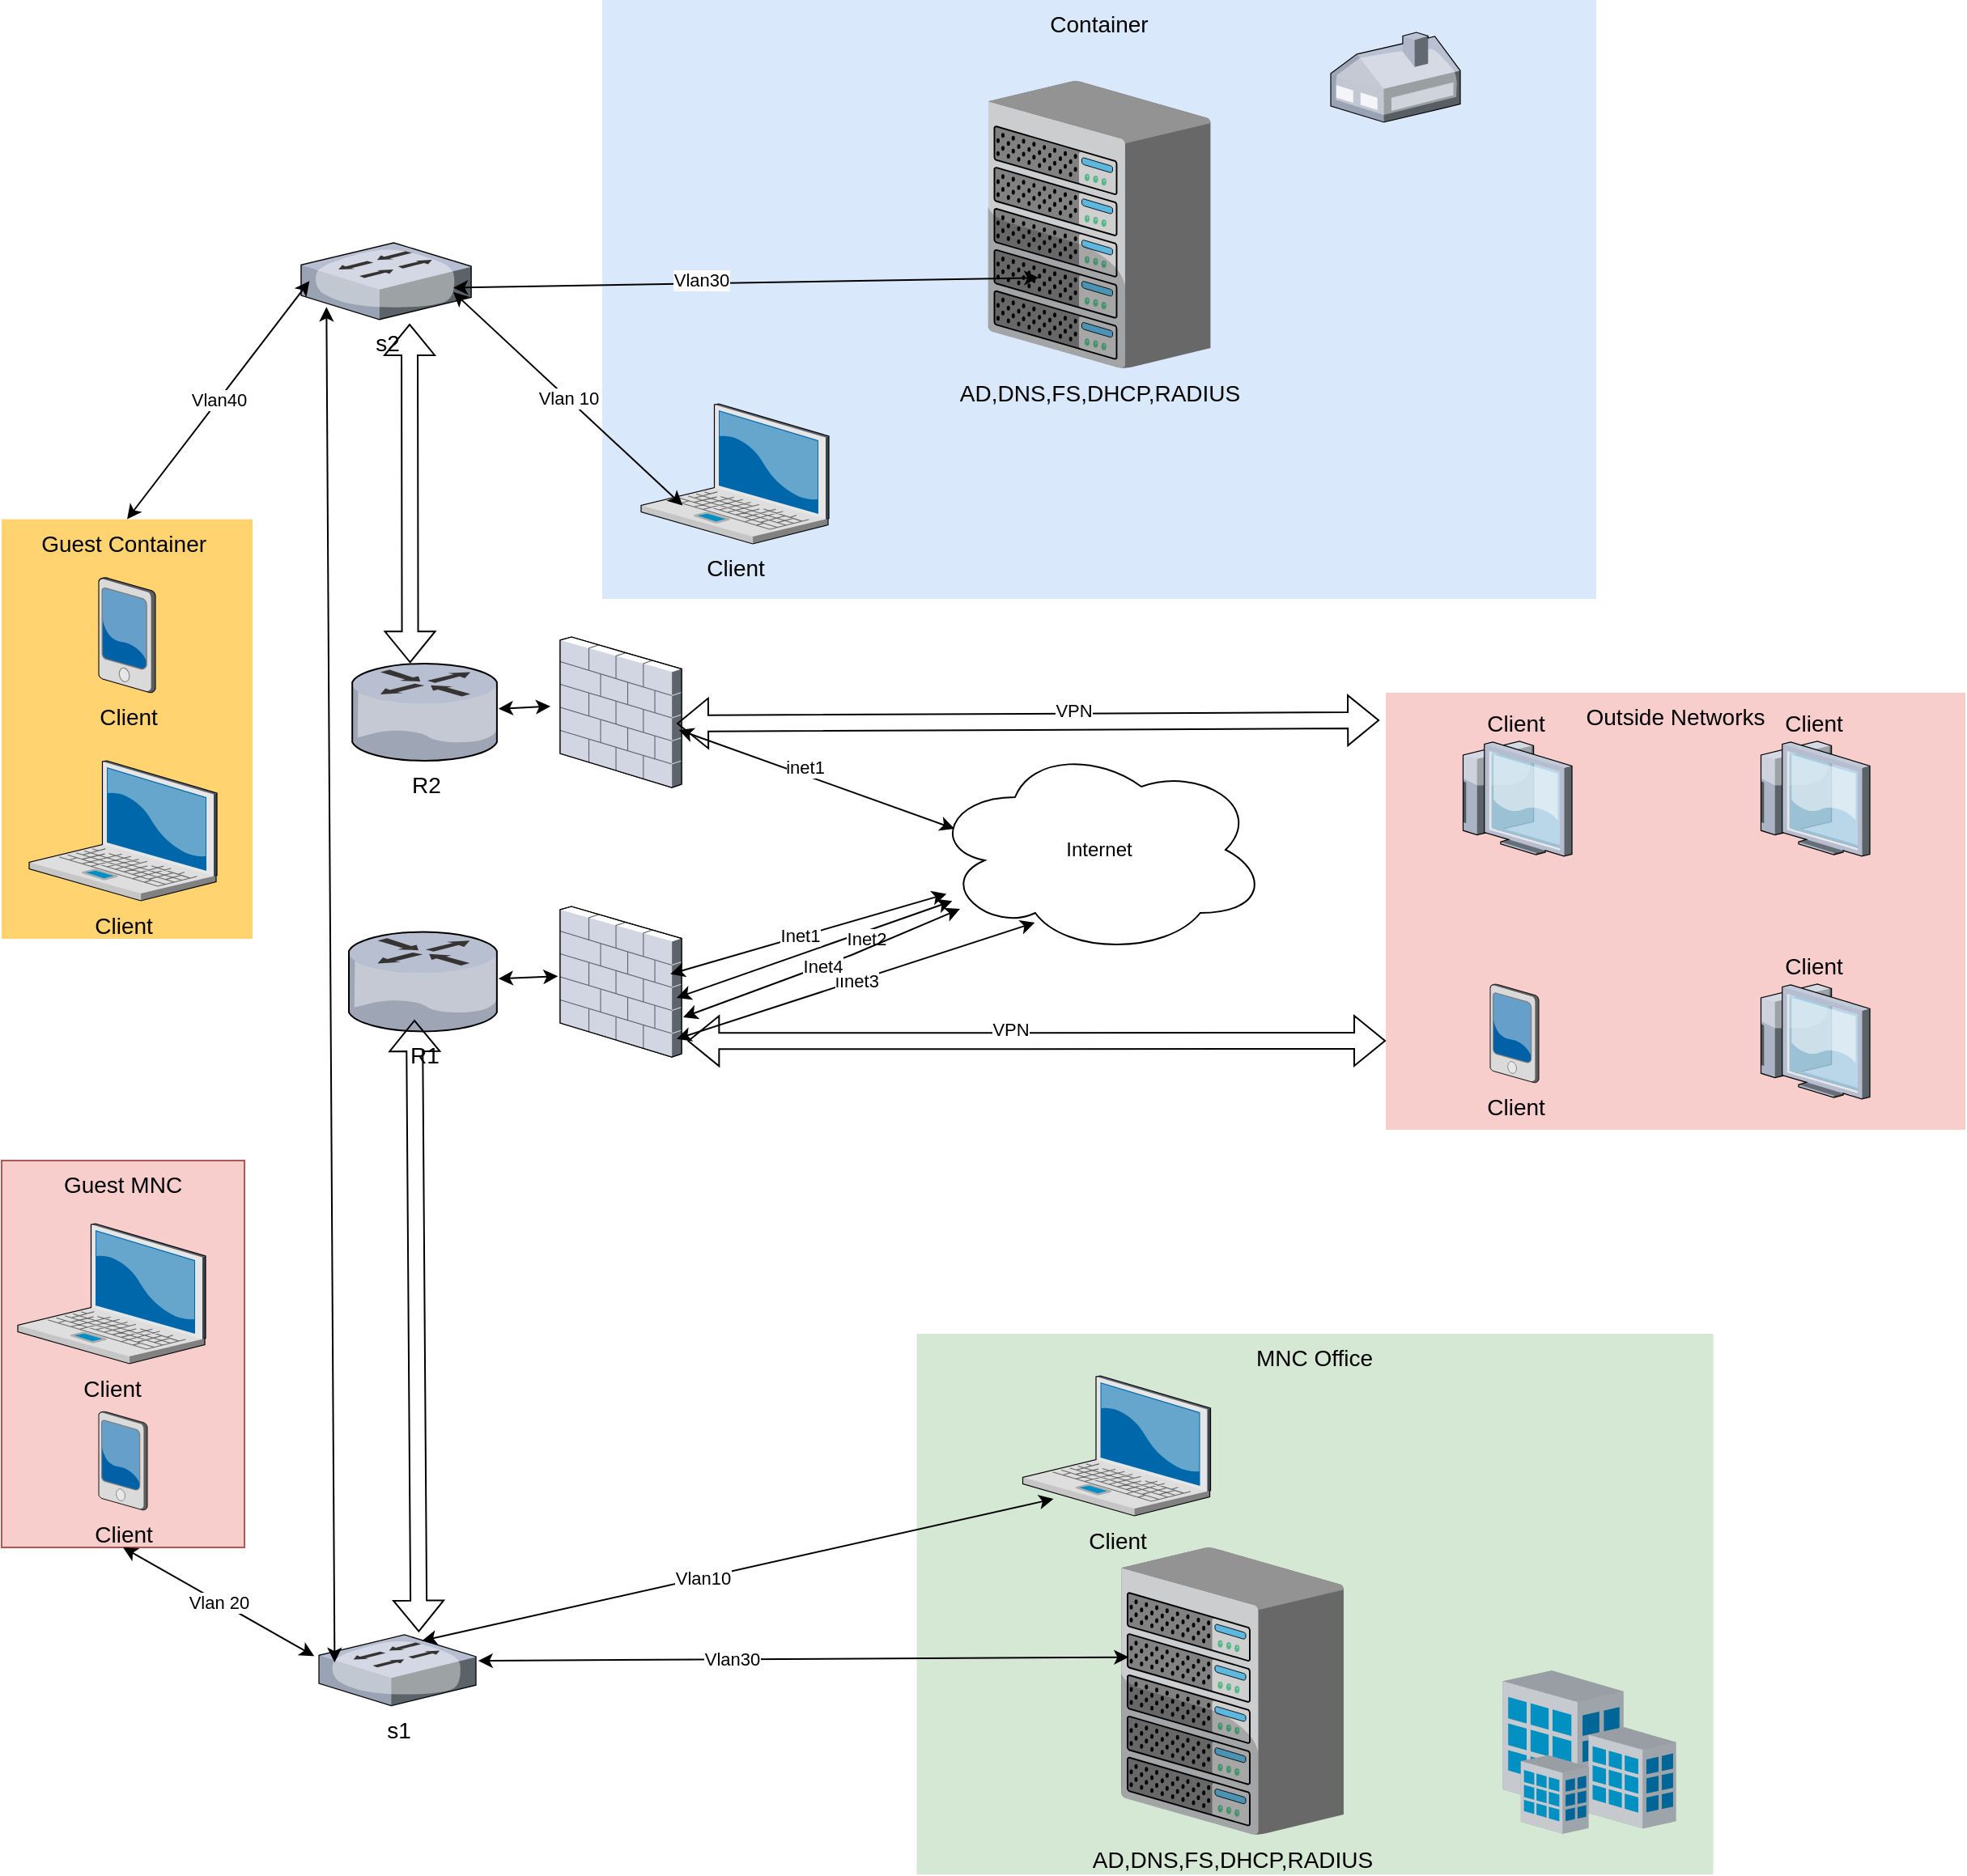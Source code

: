 <mxfile version="20.0.4" type="github">
  <diagram id="_-JrjZ2dv5hbRWvAeERj" name="Страница 1">
    <mxGraphModel dx="1357" dy="845" grid="1" gridSize="10" guides="1" tooltips="1" connect="1" arrows="1" fold="1" page="1" pageScale="1" pageWidth="827" pageHeight="1169" math="0" shadow="0">
      <root>
        <mxCell id="0" />
        <mxCell id="1" parent="0" />
        <mxCell id="vsuYrxshnyL55VWC4-Kn-1" value="R2" style="verticalLabelPosition=bottom;aspect=fixed;html=1;verticalAlign=top;strokeColor=none;shape=mxgraph.citrix.router;fillColor=#66B2FF;gradientColor=#0066CC;fontSize=14;" vertex="1" parent="1">
          <mxGeometry x="381.5" y="430" width="90.41" height="60" as="geometry" />
        </mxCell>
        <mxCell id="vsuYrxshnyL55VWC4-Kn-2" value="MNC Office" style="whiteSpace=wrap;html=1;fillColor=#d5e8d4;fontSize=14;strokeColor=none;verticalAlign=top;" vertex="1" parent="1">
          <mxGeometry x="730.25" y="844" width="492" height="334" as="geometry" />
        </mxCell>
        <mxCell id="vsuYrxshnyL55VWC4-Kn-3" value="AD,DNS,FS,DHCP,RADIUS" style="verticalLabelPosition=bottom;aspect=fixed;html=1;verticalAlign=top;strokeColor=none;shape=mxgraph.citrix.chassis;fillColor=#66B2FF;gradientColor=#0066CC;fontSize=14;" vertex="1" parent="1">
          <mxGeometry x="856.5" y="976" width="137.5" height="177.5" as="geometry" />
        </mxCell>
        <mxCell id="vsuYrxshnyL55VWC4-Kn-6" value="" style="verticalLabelPosition=bottom;aspect=fixed;html=1;verticalAlign=top;strokeColor=none;shape=mxgraph.citrix.site;fillColor=#66B2FF;gradientColor=#0066CC;fontSize=14;" vertex="1" parent="1">
          <mxGeometry x="1092.25" y="1052" width="107" height="101" as="geometry" />
        </mxCell>
        <mxCell id="vsuYrxshnyL55VWC4-Kn-7" value="Outside Networks" style="whiteSpace=wrap;html=1;fillColor=#f8cecc;fontSize=14;strokeColor=none;verticalAlign=top;" vertex="1" parent="1">
          <mxGeometry x="1020" y="447.96" width="358" height="270" as="geometry" />
        </mxCell>
        <mxCell id="vsuYrxshnyL55VWC4-Kn-12" value="Client" style="verticalLabelPosition=top;aspect=fixed;html=1;verticalAlign=bottom;strokeColor=none;shape=mxgraph.citrix.thin_client;fillColor=#66B2FF;gradientColor=#0066CC;fontSize=14;labelPosition=center;align=center;" vertex="1" parent="1">
          <mxGeometry x="1248" y="627.96" width="71" height="71" as="geometry" />
        </mxCell>
        <mxCell id="vsuYrxshnyL55VWC4-Kn-13" value="Client" style="verticalLabelPosition=top;aspect=fixed;html=1;verticalAlign=bottom;strokeColor=none;shape=mxgraph.citrix.thin_client;fillColor=#66B2FF;gradientColor=#0066CC;fontSize=14;labelPosition=center;align=center;" vertex="1" parent="1">
          <mxGeometry x="1248" y="477.96" width="71" height="71" as="geometry" />
        </mxCell>
        <mxCell id="vsuYrxshnyL55VWC4-Kn-14" value="Client" style="verticalLabelPosition=top;aspect=fixed;html=1;verticalAlign=bottom;strokeColor=none;shape=mxgraph.citrix.thin_client;fillColor=#66B2FF;gradientColor=#0066CC;fontSize=14;labelPosition=center;align=center;" vertex="1" parent="1">
          <mxGeometry x="1064" y="477.96" width="71" height="71" as="geometry" />
        </mxCell>
        <mxCell id="vsuYrxshnyL55VWC4-Kn-15" value="Container" style="whiteSpace=wrap;html=1;fillColor=#dae8fc;fontSize=14;strokeColor=none;verticalAlign=top;" vertex="1" parent="1">
          <mxGeometry x="536" y="20" width="614" height="370" as="geometry" />
        </mxCell>
        <mxCell id="vsuYrxshnyL55VWC4-Kn-16" value="Client" style="verticalLabelPosition=bottom;aspect=fixed;html=1;verticalAlign=top;strokeColor=none;shape=mxgraph.citrix.laptop_2;fillColor=#66B2FF;gradientColor=#0066CC;fontSize=14;" vertex="1" parent="1">
          <mxGeometry x="560.0" y="269.5" width="116" height="86.5" as="geometry" />
        </mxCell>
        <mxCell id="vsuYrxshnyL55VWC4-Kn-18" value="" style="verticalLabelPosition=bottom;aspect=fixed;html=1;verticalAlign=top;strokeColor=none;shape=mxgraph.citrix.home_office;fillColor=#66B2FF;gradientColor=#0066CC;fontSize=14;" vertex="1" parent="1">
          <mxGeometry x="986" y="40" width="80" height="55.5" as="geometry" />
        </mxCell>
        <mxCell id="vsuYrxshnyL55VWC4-Kn-20" value="s2" style="verticalLabelPosition=bottom;aspect=fixed;html=1;verticalAlign=top;strokeColor=none;shape=mxgraph.citrix.switch;fillColor=#66B2FF;gradientColor=#0066CC;fontSize=14;" vertex="1" parent="1">
          <mxGeometry x="350" y="170" width="105.05" height="47.39" as="geometry" />
        </mxCell>
        <mxCell id="vsuYrxshnyL55VWC4-Kn-21" value="R1" style="verticalLabelPosition=bottom;aspect=fixed;html=1;verticalAlign=top;strokeColor=none;shape=mxgraph.citrix.router;fillColor=#66B2FF;gradientColor=#0066CC;fontSize=14;" vertex="1" parent="1">
          <mxGeometry x="379.41" y="595.8" width="92.5" height="61.39" as="geometry" />
        </mxCell>
        <mxCell id="vsuYrxshnyL55VWC4-Kn-22" value="Internet" style="ellipse;shape=cloud;whiteSpace=wrap;html=1;align=center;" vertex="1" parent="1">
          <mxGeometry x="739" y="480" width="208" height="130" as="geometry" />
        </mxCell>
        <mxCell id="vsuYrxshnyL55VWC4-Kn-23" value="s1" style="verticalLabelPosition=bottom;aspect=fixed;html=1;verticalAlign=top;strokeColor=none;shape=mxgraph.citrix.switch;fillColor=#66B2FF;gradientColor=#0066CC;fontSize=14;" vertex="1" parent="1">
          <mxGeometry x="361" y="1030" width="97" height="43.76" as="geometry" />
        </mxCell>
        <mxCell id="vsuYrxshnyL55VWC4-Kn-24" value="AD,DNS,FS,DHCP,RADIUS" style="verticalLabelPosition=bottom;aspect=fixed;html=1;verticalAlign=top;strokeColor=none;shape=mxgraph.citrix.chassis;fillColor=#66B2FF;gradientColor=#0066CC;fontSize=14;" vertex="1" parent="1">
          <mxGeometry x="774.25" y="70" width="137.5" height="177.5" as="geometry" />
        </mxCell>
        <mxCell id="vsuYrxshnyL55VWC4-Kn-26" value="Guest Container&amp;nbsp;" style="whiteSpace=wrap;html=1;fillColor=#FFD470;gradientColor=none;fontSize=14;strokeColor=none;verticalAlign=top;" vertex="1" parent="1">
          <mxGeometry x="165" y="340.8" width="155" height="259.2" as="geometry" />
        </mxCell>
        <mxCell id="vsuYrxshnyL55VWC4-Kn-27" value="Client" style="verticalLabelPosition=bottom;aspect=fixed;html=1;verticalAlign=top;strokeColor=none;shape=mxgraph.citrix.pda;fillColor=#66B2FF;gradientColor=#0066CC;fontSize=14;" vertex="1" parent="1">
          <mxGeometry x="225" y="376.8" width="35" height="71.16" as="geometry" />
        </mxCell>
        <mxCell id="vsuYrxshnyL55VWC4-Kn-28" value="Client" style="verticalLabelPosition=bottom;aspect=fixed;html=1;verticalAlign=top;strokeColor=none;shape=mxgraph.citrix.laptop_2;fillColor=#66B2FF;gradientColor=#0066CC;fontSize=14;" vertex="1" parent="1">
          <mxGeometry x="182.0" y="490" width="116" height="86.5" as="geometry" />
        </mxCell>
        <mxCell id="vsuYrxshnyL55VWC4-Kn-29" value="Guest MNC" style="whiteSpace=wrap;html=1;fillColor=#f8cecc;fontSize=14;strokeColor=#b85450;verticalAlign=top;" vertex="1" parent="1">
          <mxGeometry x="165" y="737" width="150" height="239" as="geometry" />
        </mxCell>
        <mxCell id="vsuYrxshnyL55VWC4-Kn-30" value="Client" style="verticalLabelPosition=bottom;aspect=fixed;html=1;verticalAlign=top;strokeColor=none;shape=mxgraph.citrix.pda;fillColor=#66B2FF;gradientColor=#0066CC;fontSize=14;" vertex="1" parent="1">
          <mxGeometry x="225" y="892" width="30" height="61" as="geometry" />
        </mxCell>
        <mxCell id="vsuYrxshnyL55VWC4-Kn-31" value="Client" style="verticalLabelPosition=bottom;aspect=fixed;html=1;verticalAlign=top;strokeColor=none;shape=mxgraph.citrix.laptop_2;fillColor=#66B2FF;gradientColor=#0066CC;fontSize=14;" vertex="1" parent="1">
          <mxGeometry x="175.0" y="776" width="116" height="86.5" as="geometry" />
        </mxCell>
        <mxCell id="vsuYrxshnyL55VWC4-Kn-36" value="Client" style="verticalLabelPosition=bottom;aspect=fixed;html=1;verticalAlign=top;strokeColor=none;shape=mxgraph.citrix.pda;fillColor=#66B2FF;gradientColor=#0066CC;fontSize=14;" vertex="1" parent="1">
          <mxGeometry x="1084.5" y="627.96" width="30" height="61" as="geometry" />
        </mxCell>
        <mxCell id="vsuYrxshnyL55VWC4-Kn-47" value="" style="endArrow=classic;startArrow=classic;html=1;rounded=0;entryX=0.034;entryY=0.382;entryDx=0;entryDy=0;entryPerimeter=0;exitX=1.014;exitY=0.366;exitDx=0;exitDy=0;exitPerimeter=0;" edge="1" parent="1" source="vsuYrxshnyL55VWC4-Kn-23" target="vsuYrxshnyL55VWC4-Kn-3">
          <mxGeometry width="50" height="50" relative="1" as="geometry">
            <mxPoint x="490" y="1014" as="sourcePoint" />
            <mxPoint x="500" y="1100" as="targetPoint" />
          </mxGeometry>
        </mxCell>
        <mxCell id="vsuYrxshnyL55VWC4-Kn-51" value="Vlan30" style="edgeLabel;html=1;align=center;verticalAlign=middle;resizable=0;points=[];" vertex="1" connectable="0" parent="vsuYrxshnyL55VWC4-Kn-47">
          <mxGeometry x="-0.224" relative="1" as="geometry">
            <mxPoint as="offset" />
          </mxGeometry>
        </mxCell>
        <mxCell id="vsuYrxshnyL55VWC4-Kn-48" value="" style="endArrow=classic;startArrow=classic;html=1;rounded=0;exitX=0.657;exitY=0.083;exitDx=0;exitDy=0;exitPerimeter=0;entryX=0.164;entryY=0.879;entryDx=0;entryDy=0;entryPerimeter=0;" edge="1" parent="1" source="vsuYrxshnyL55VWC4-Kn-23" target="vsuYrxshnyL55VWC4-Kn-49">
          <mxGeometry width="50" height="50" relative="1" as="geometry">
            <mxPoint x="430" y="950" as="sourcePoint" />
            <mxPoint x="470" y="920" as="targetPoint" />
          </mxGeometry>
        </mxCell>
        <mxCell id="vsuYrxshnyL55VWC4-Kn-52" value="Vlan10" style="edgeLabel;html=1;align=center;verticalAlign=middle;resizable=0;points=[];" vertex="1" connectable="0" parent="vsuYrxshnyL55VWC4-Kn-48">
          <mxGeometry x="-0.115" relative="1" as="geometry">
            <mxPoint as="offset" />
          </mxGeometry>
        </mxCell>
        <mxCell id="vsuYrxshnyL55VWC4-Kn-49" value="Client" style="verticalLabelPosition=bottom;aspect=fixed;html=1;verticalAlign=top;strokeColor=none;shape=mxgraph.citrix.laptop_2;fillColor=#66B2FF;gradientColor=#0066CC;fontSize=14;" vertex="1" parent="1">
          <mxGeometry x="795.75" y="870" width="116" height="86.5" as="geometry" />
        </mxCell>
        <mxCell id="vsuYrxshnyL55VWC4-Kn-50" value="Vlan 20" style="endArrow=classic;startArrow=classic;html=1;rounded=0;entryX=-0.03;entryY=0.3;entryDx=0;entryDy=0;entryPerimeter=0;exitX=0.5;exitY=1;exitDx=0;exitDy=0;" edge="1" parent="1" source="vsuYrxshnyL55VWC4-Kn-29" target="vsuYrxshnyL55VWC4-Kn-23">
          <mxGeometry width="50" height="50" relative="1" as="geometry">
            <mxPoint x="320" y="1013" as="sourcePoint" />
            <mxPoint x="450" y="890" as="targetPoint" />
          </mxGeometry>
        </mxCell>
        <mxCell id="vsuYrxshnyL55VWC4-Kn-54" value="" style="shape=flexArrow;endArrow=classic;startArrow=classic;html=1;rounded=0;exitX=0.636;exitY=-0.038;exitDx=0;exitDy=0;exitPerimeter=0;" edge="1" parent="1" source="vsuYrxshnyL55VWC4-Kn-23">
          <mxGeometry width="100" height="100" relative="1" as="geometry">
            <mxPoint x="350" y="960" as="sourcePoint" />
            <mxPoint x="420" y="650" as="targetPoint" />
          </mxGeometry>
        </mxCell>
        <mxCell id="vsuYrxshnyL55VWC4-Kn-55" value="" style="verticalLabelPosition=bottom;aspect=fixed;html=1;verticalAlign=top;strokeColor=none;shape=mxgraph.citrix.firewall;fillColor=#66B2FF;gradientColor=#0066CC;fontSize=14;" vertex="1" parent="1">
          <mxGeometry x="510" y="413.5" width="75" height="93" as="geometry" />
        </mxCell>
        <mxCell id="vsuYrxshnyL55VWC4-Kn-56" value="" style="verticalLabelPosition=bottom;aspect=fixed;html=1;verticalAlign=top;strokeColor=none;shape=mxgraph.citrix.firewall;fillColor=#66B2FF;gradientColor=#0066CC;fontSize=14;" vertex="1" parent="1">
          <mxGeometry x="510" y="580" width="75" height="93" as="geometry" />
        </mxCell>
        <mxCell id="vsuYrxshnyL55VWC4-Kn-58" value="" style="endArrow=classic;startArrow=classic;html=1;rounded=0;entryX=-0.018;entryY=0.464;entryDx=0;entryDy=0;entryPerimeter=0;" edge="1" parent="1" source="vsuYrxshnyL55VWC4-Kn-21" target="vsuYrxshnyL55VWC4-Kn-56">
          <mxGeometry width="50" height="50" relative="1" as="geometry">
            <mxPoint x="380" y="730" as="sourcePoint" />
            <mxPoint x="430" y="680" as="targetPoint" />
          </mxGeometry>
        </mxCell>
        <mxCell id="vsuYrxshnyL55VWC4-Kn-59" value="" style="shape=flexArrow;endArrow=classic;startArrow=classic;html=1;rounded=0;exitX=0.396;exitY=-0.006;exitDx=0;exitDy=0;exitPerimeter=0;" edge="1" parent="1" source="vsuYrxshnyL55VWC4-Kn-1">
          <mxGeometry width="100" height="100" relative="1" as="geometry">
            <mxPoint x="700" y="800" as="sourcePoint" />
            <mxPoint x="417" y="220" as="targetPoint" />
          </mxGeometry>
        </mxCell>
        <mxCell id="vsuYrxshnyL55VWC4-Kn-60" value="" style="endArrow=classic;startArrow=classic;html=1;rounded=0;entryX=-0.08;entryY=0.461;entryDx=0;entryDy=0;entryPerimeter=0;" edge="1" parent="1" source="vsuYrxshnyL55VWC4-Kn-1" target="vsuYrxshnyL55VWC4-Kn-55">
          <mxGeometry width="50" height="50" relative="1" as="geometry">
            <mxPoint x="486.25" y="624.268" as="sourcePoint" />
            <mxPoint x="538.65" y="622.652" as="targetPoint" />
          </mxGeometry>
        </mxCell>
        <mxCell id="vsuYrxshnyL55VWC4-Kn-63" value="" style="endArrow=classic;startArrow=classic;html=1;rounded=0;exitX=0.1;exitY=0.388;exitDx=0;exitDy=0;exitPerimeter=0;entryX=0.149;entryY=0.837;entryDx=0;entryDy=0;entryPerimeter=0;" edge="1" parent="1" source="vsuYrxshnyL55VWC4-Kn-23" target="vsuYrxshnyL55VWC4-Kn-20">
          <mxGeometry width="50" height="50" relative="1" as="geometry">
            <mxPoint x="370" y="1000" as="sourcePoint" />
            <mxPoint x="370" y="240" as="targetPoint" />
          </mxGeometry>
        </mxCell>
        <mxCell id="vsuYrxshnyL55VWC4-Kn-64" value="" style="endArrow=classic;startArrow=classic;html=1;rounded=0;exitX=0.96;exitY=0.607;exitDx=0;exitDy=0;exitPerimeter=0;" edge="1" parent="1" source="vsuYrxshnyL55VWC4-Kn-56" target="vsuYrxshnyL55VWC4-Kn-22">
          <mxGeometry width="50" height="50" relative="1" as="geometry">
            <mxPoint x="730" y="650" as="sourcePoint" />
            <mxPoint x="780" y="600" as="targetPoint" />
          </mxGeometry>
        </mxCell>
        <mxCell id="vsuYrxshnyL55VWC4-Kn-72" value="Inet2" style="edgeLabel;html=1;align=center;verticalAlign=middle;resizable=0;points=[];" vertex="1" connectable="0" parent="vsuYrxshnyL55VWC4-Kn-64">
          <mxGeometry x="0.354" y="-4" relative="1" as="geometry">
            <mxPoint as="offset" />
          </mxGeometry>
        </mxCell>
        <mxCell id="vsuYrxshnyL55VWC4-Kn-65" value="" style="endArrow=classic;startArrow=classic;html=1;rounded=0;entryX=0.07;entryY=0.4;entryDx=0;entryDy=0;entryPerimeter=0;exitX=0.978;exitY=0.618;exitDx=0;exitDy=0;exitPerimeter=0;" edge="1" parent="1" source="vsuYrxshnyL55VWC4-Kn-55" target="vsuYrxshnyL55VWC4-Kn-22">
          <mxGeometry width="50" height="50" relative="1" as="geometry">
            <mxPoint x="640" y="530" as="sourcePoint" />
            <mxPoint x="690" y="480" as="targetPoint" />
          </mxGeometry>
        </mxCell>
        <mxCell id="vsuYrxshnyL55VWC4-Kn-73" value="inet1" style="edgeLabel;html=1;align=center;verticalAlign=middle;resizable=0;points=[];" vertex="1" connectable="0" parent="vsuYrxshnyL55VWC4-Kn-65">
          <mxGeometry x="-0.111" y="5" relative="1" as="geometry">
            <mxPoint as="offset" />
          </mxGeometry>
        </mxCell>
        <mxCell id="vsuYrxshnyL55VWC4-Kn-66" value="" style="shape=flexArrow;endArrow=classic;startArrow=classic;html=1;rounded=0;exitX=1.049;exitY=0.894;exitDx=0;exitDy=0;exitPerimeter=0;" edge="1" parent="1" source="vsuYrxshnyL55VWC4-Kn-56">
          <mxGeometry width="100" height="100" relative="1" as="geometry">
            <mxPoint x="710" y="740" as="sourcePoint" />
            <mxPoint x="1020" y="663" as="targetPoint" />
          </mxGeometry>
        </mxCell>
        <mxCell id="vsuYrxshnyL55VWC4-Kn-69" value="VPN" style="edgeLabel;html=1;align=center;verticalAlign=middle;resizable=0;points=[];" vertex="1" connectable="0" parent="vsuYrxshnyL55VWC4-Kn-66">
          <mxGeometry x="-0.075" y="7" relative="1" as="geometry">
            <mxPoint as="offset" />
          </mxGeometry>
        </mxCell>
        <mxCell id="vsuYrxshnyL55VWC4-Kn-67" value="" style="shape=flexArrow;endArrow=classic;startArrow=classic;html=1;rounded=0;entryX=-0.011;entryY=0.063;entryDx=0;entryDy=0;entryPerimeter=0;exitX=0.96;exitY=0.575;exitDx=0;exitDy=0;exitPerimeter=0;" edge="1" parent="1" source="vsuYrxshnyL55VWC4-Kn-55" target="vsuYrxshnyL55VWC4-Kn-7">
          <mxGeometry width="100" height="100" relative="1" as="geometry">
            <mxPoint x="830" y="490" as="sourcePoint" />
            <mxPoint x="930" y="390" as="targetPoint" />
          </mxGeometry>
        </mxCell>
        <mxCell id="vsuYrxshnyL55VWC4-Kn-68" value="VPN" style="edgeLabel;html=1;align=center;verticalAlign=middle;resizable=0;points=[];" vertex="1" connectable="0" parent="vsuYrxshnyL55VWC4-Kn-67">
          <mxGeometry x="0.129" y="7" relative="1" as="geometry">
            <mxPoint as="offset" />
          </mxGeometry>
        </mxCell>
        <mxCell id="vsuYrxshnyL55VWC4-Kn-70" value="" style="endArrow=classic;startArrow=classic;html=1;rounded=0;exitX=0.907;exitY=0.449;exitDx=0;exitDy=0;exitPerimeter=0;" edge="1" parent="1" source="vsuYrxshnyL55VWC4-Kn-56" target="vsuYrxshnyL55VWC4-Kn-22">
          <mxGeometry width="50" height="50" relative="1" as="geometry">
            <mxPoint x="730" y="760" as="sourcePoint" />
            <mxPoint x="780" y="710" as="targetPoint" />
          </mxGeometry>
        </mxCell>
        <mxCell id="vsuYrxshnyL55VWC4-Kn-71" value="Inet1" style="edgeLabel;html=1;align=center;verticalAlign=middle;resizable=0;points=[];" vertex="1" connectable="0" parent="vsuYrxshnyL55VWC4-Kn-70">
          <mxGeometry x="-0.057" y="1" relative="1" as="geometry">
            <mxPoint as="offset" />
          </mxGeometry>
        </mxCell>
        <mxCell id="vsuYrxshnyL55VWC4-Kn-74" value="iInet3" style="endArrow=classic;startArrow=classic;html=1;rounded=0;entryX=0.309;entryY=0.846;entryDx=0;entryDy=0;entryPerimeter=0;exitX=0.96;exitY=0.88;exitDx=0;exitDy=0;exitPerimeter=0;" edge="1" parent="1" source="vsuYrxshnyL55VWC4-Kn-56" target="vsuYrxshnyL55VWC4-Kn-22">
          <mxGeometry width="50" height="50" relative="1" as="geometry">
            <mxPoint x="730" y="760" as="sourcePoint" />
            <mxPoint x="780" y="710" as="targetPoint" />
          </mxGeometry>
        </mxCell>
        <mxCell id="vsuYrxshnyL55VWC4-Kn-75" value="Inet4" style="endArrow=classic;startArrow=classic;html=1;rounded=0;exitX=1.013;exitY=0.736;exitDx=0;exitDy=0;exitPerimeter=0;" edge="1" parent="1" source="vsuYrxshnyL55VWC4-Kn-56" target="vsuYrxshnyL55VWC4-Kn-22">
          <mxGeometry width="50" height="50" relative="1" as="geometry">
            <mxPoint x="750" y="680" as="sourcePoint" />
            <mxPoint x="800" y="630" as="targetPoint" />
            <Array as="points">
              <mxPoint x="690" y="610" />
            </Array>
          </mxGeometry>
        </mxCell>
        <mxCell id="vsuYrxshnyL55VWC4-Kn-77" value="" style="endArrow=classic;startArrow=classic;html=1;rounded=0;entryX=0.228;entryY=0.685;entryDx=0;entryDy=0;entryPerimeter=0;exitX=0.895;exitY=0.586;exitDx=0;exitDy=0;exitPerimeter=0;" edge="1" parent="1" source="vsuYrxshnyL55VWC4-Kn-20" target="vsuYrxshnyL55VWC4-Kn-24">
          <mxGeometry width="50" height="50" relative="1" as="geometry">
            <mxPoint x="480" y="240" as="sourcePoint" />
            <mxPoint x="530" y="190" as="targetPoint" />
          </mxGeometry>
        </mxCell>
        <mxCell id="vsuYrxshnyL55VWC4-Kn-78" value="Vlan30" style="edgeLabel;html=1;align=center;verticalAlign=middle;resizable=0;points=[];" vertex="1" connectable="0" parent="vsuYrxshnyL55VWC4-Kn-77">
          <mxGeometry x="-0.163" y="2" relative="1" as="geometry">
            <mxPoint x="1" as="offset" />
          </mxGeometry>
        </mxCell>
        <mxCell id="vsuYrxshnyL55VWC4-Kn-79" value="Vlan 10" style="endArrow=classic;startArrow=classic;html=1;rounded=0;entryX=0.221;entryY=0.726;entryDx=0;entryDy=0;entryPerimeter=0;exitX=0.895;exitY=0.643;exitDx=0;exitDy=0;exitPerimeter=0;" edge="1" parent="1" source="vsuYrxshnyL55VWC4-Kn-20" target="vsuYrxshnyL55VWC4-Kn-16">
          <mxGeometry width="50" height="50" relative="1" as="geometry">
            <mxPoint x="470" y="320" as="sourcePoint" />
            <mxPoint x="520" y="270" as="targetPoint" />
          </mxGeometry>
        </mxCell>
        <mxCell id="vsuYrxshnyL55VWC4-Kn-80" value="Vlan40" style="endArrow=classic;startArrow=classic;html=1;rounded=0;exitX=0.5;exitY=0;exitDx=0;exitDy=0;entryX=0.049;entryY=0.499;entryDx=0;entryDy=0;entryPerimeter=0;" edge="1" parent="1" source="vsuYrxshnyL55VWC4-Kn-26" target="vsuYrxshnyL55VWC4-Kn-20">
          <mxGeometry width="50" height="50" relative="1" as="geometry">
            <mxPoint x="360" y="170" as="sourcePoint" />
            <mxPoint x="360" y="195" as="targetPoint" />
          </mxGeometry>
        </mxCell>
      </root>
    </mxGraphModel>
  </diagram>
</mxfile>
